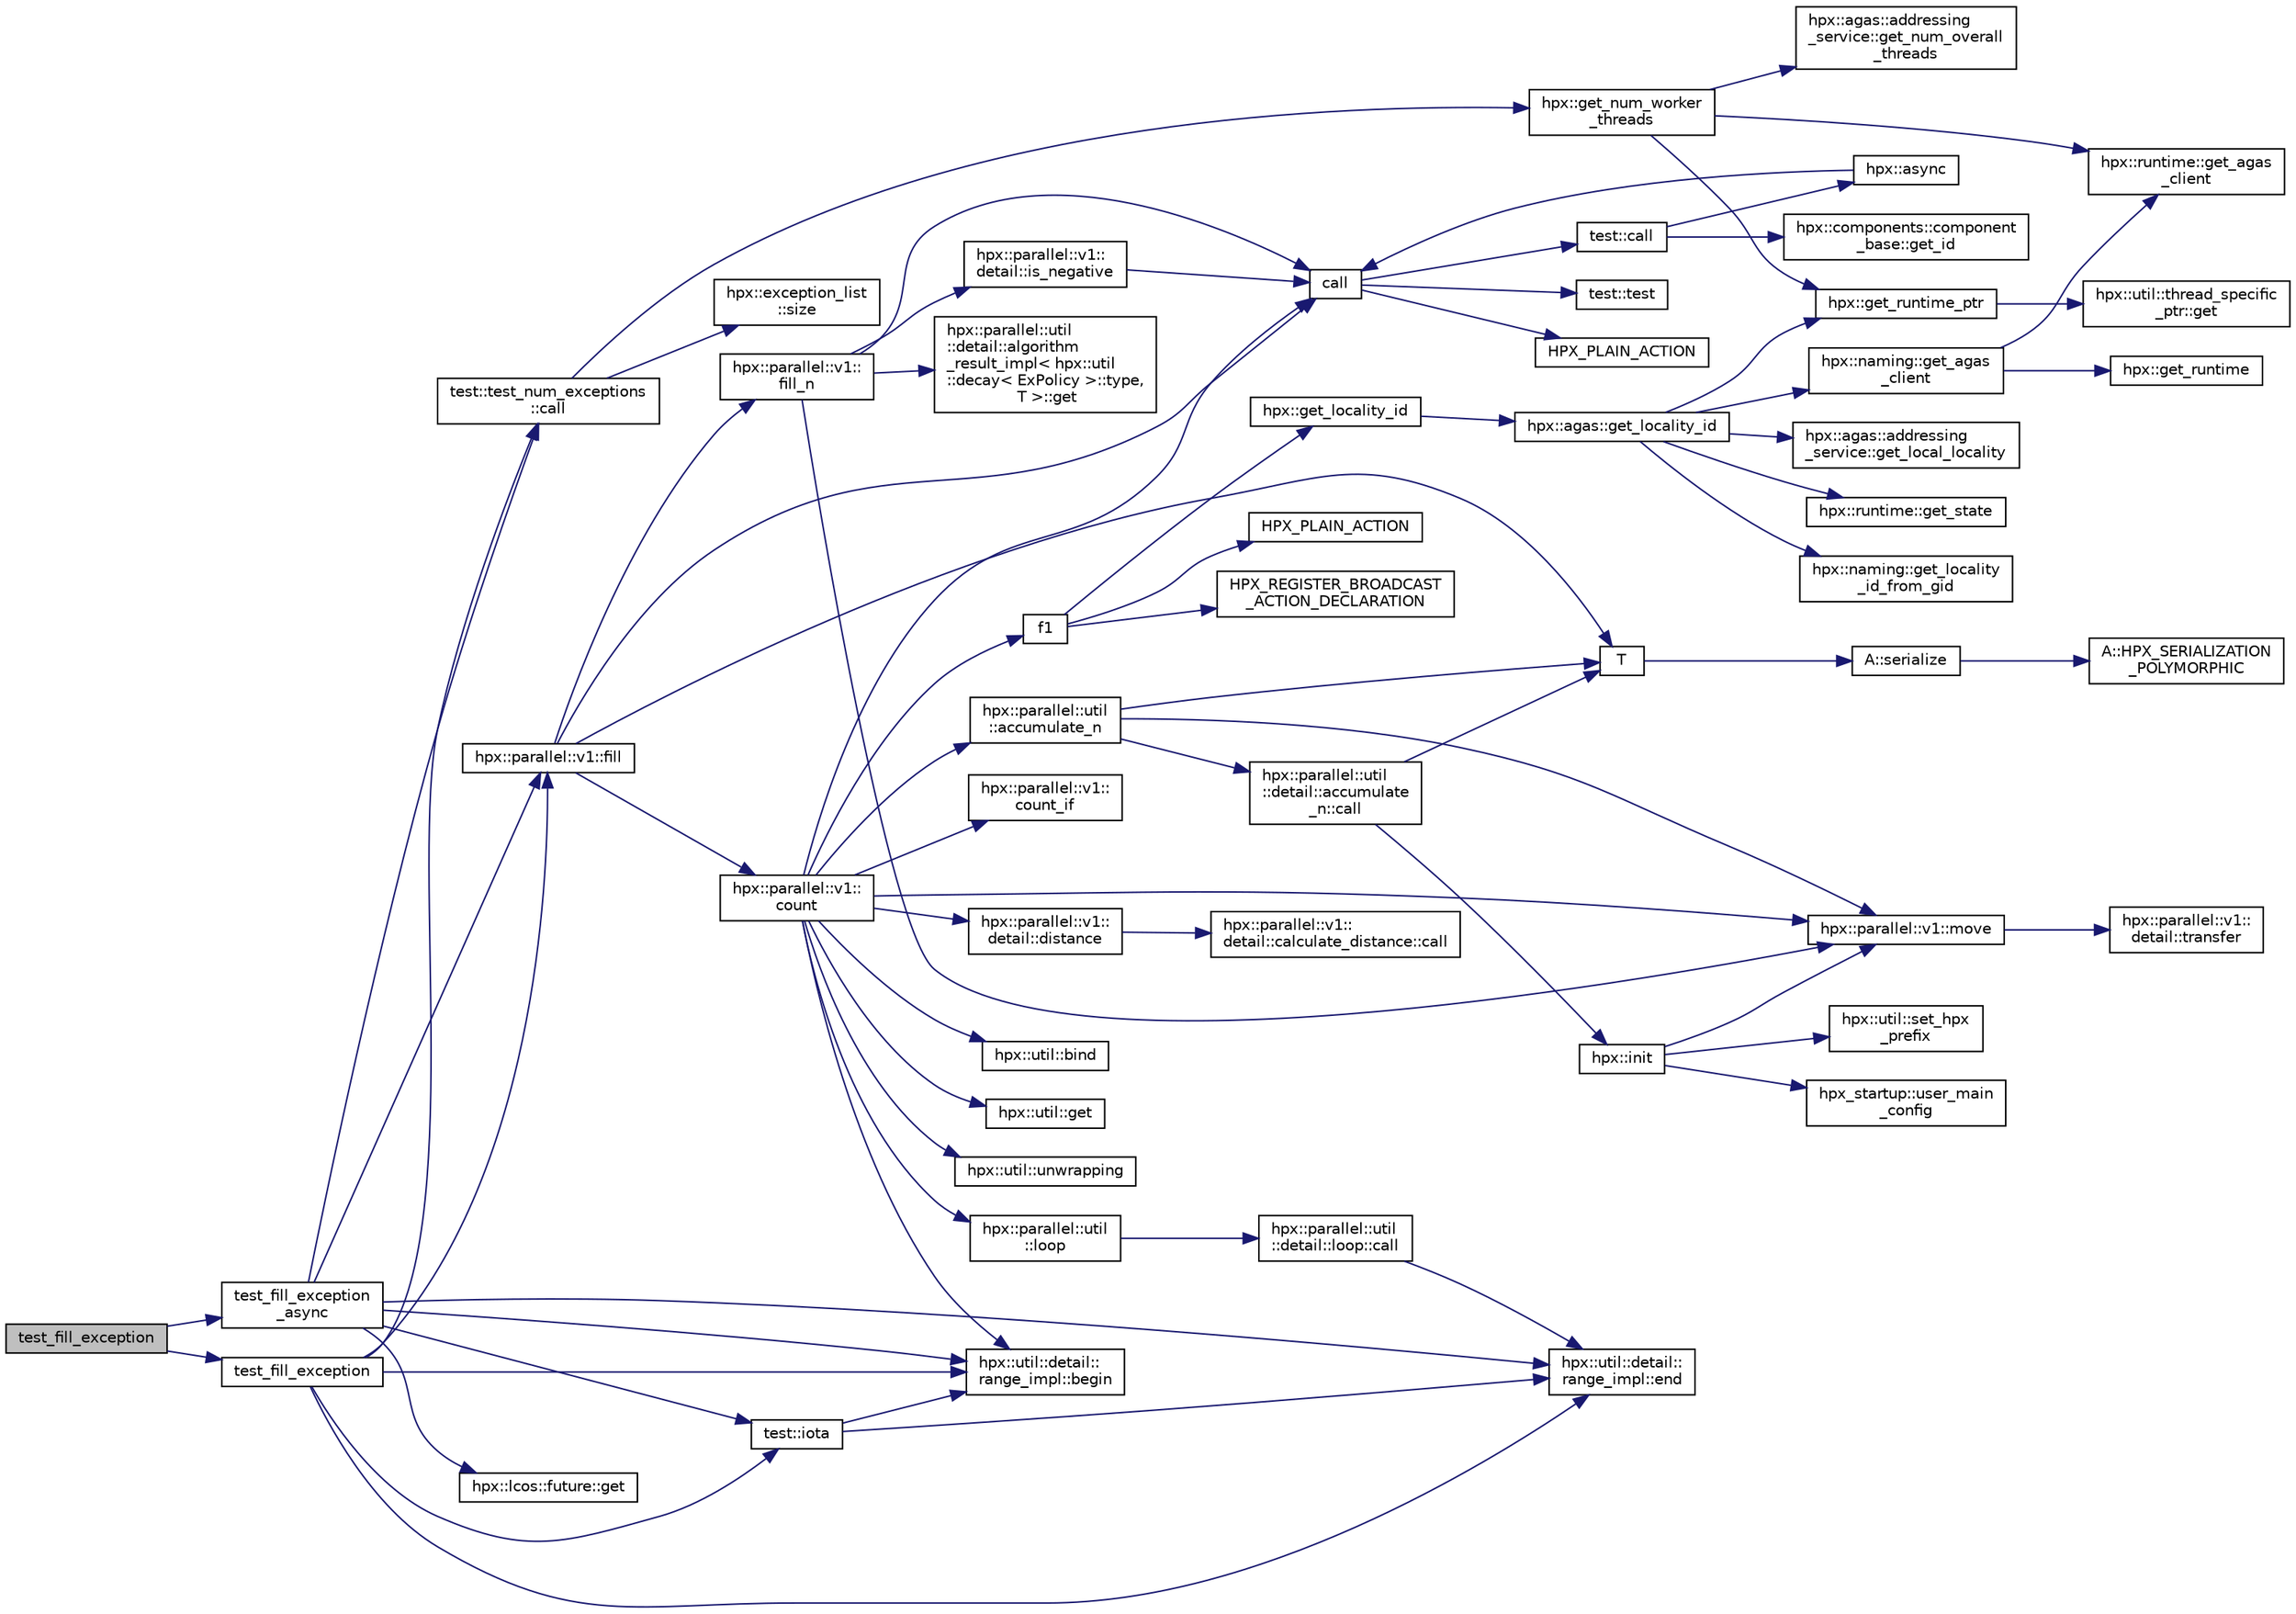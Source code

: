 digraph "test_fill_exception"
{
  edge [fontname="Helvetica",fontsize="10",labelfontname="Helvetica",labelfontsize="10"];
  node [fontname="Helvetica",fontsize="10",shape=record];
  rankdir="LR";
  Node373 [label="test_fill_exception",height=0.2,width=0.4,color="black", fillcolor="grey75", style="filled", fontcolor="black"];
  Node373 -> Node374 [color="midnightblue",fontsize="10",style="solid",fontname="Helvetica"];
  Node374 [label="test_fill_exception",height=0.2,width=0.4,color="black", fillcolor="white", style="filled",URL="$db/df9/fill_8cpp.html#adff9860900b4cc07677cc1f2949f8150"];
  Node374 -> Node375 [color="midnightblue",fontsize="10",style="solid",fontname="Helvetica"];
  Node375 [label="test::iota",height=0.2,width=0.4,color="black", fillcolor="white", style="filled",URL="$df/d04/namespacetest.html#abdbbc37e6fb67287495e853a554c493a"];
  Node375 -> Node376 [color="midnightblue",fontsize="10",style="solid",fontname="Helvetica"];
  Node376 [label="hpx::util::detail::\lrange_impl::begin",height=0.2,width=0.4,color="black", fillcolor="white", style="filled",URL="$d4/d4a/namespacehpx_1_1util_1_1detail_1_1range__impl.html#a31e165df2b865cdd961f35ce938db41a"];
  Node375 -> Node377 [color="midnightblue",fontsize="10",style="solid",fontname="Helvetica"];
  Node377 [label="hpx::util::detail::\lrange_impl::end",height=0.2,width=0.4,color="black", fillcolor="white", style="filled",URL="$d4/d4a/namespacehpx_1_1util_1_1detail_1_1range__impl.html#afb2ea48b0902f52ee4d8b764807b4316"];
  Node374 -> Node376 [color="midnightblue",fontsize="10",style="solid",fontname="Helvetica"];
  Node374 -> Node377 [color="midnightblue",fontsize="10",style="solid",fontname="Helvetica"];
  Node374 -> Node378 [color="midnightblue",fontsize="10",style="solid",fontname="Helvetica"];
  Node378 [label="hpx::parallel::v1::fill",height=0.2,width=0.4,color="black", fillcolor="white", style="filled",URL="$db/db9/namespacehpx_1_1parallel_1_1v1.html#a2e0f7399daabb5d675c4229ca3d71809"];
  Node378 -> Node379 [color="midnightblue",fontsize="10",style="solid",fontname="Helvetica"];
  Node379 [label="hpx::parallel::v1::\lfill_n",height=0.2,width=0.4,color="black", fillcolor="white", style="filled",URL="$db/db9/namespacehpx_1_1parallel_1_1v1.html#ac0cd28f401b453cbe1425b3f5ebc1b4b"];
  Node379 -> Node380 [color="midnightblue",fontsize="10",style="solid",fontname="Helvetica"];
  Node380 [label="hpx::parallel::v1::\ldetail::is_negative",height=0.2,width=0.4,color="black", fillcolor="white", style="filled",URL="$d2/ddd/namespacehpx_1_1parallel_1_1v1_1_1detail.html#adf2e40fc4b20ad0fd442ee3118a4d527"];
  Node380 -> Node381 [color="midnightblue",fontsize="10",style="solid",fontname="Helvetica"];
  Node381 [label="call",height=0.2,width=0.4,color="black", fillcolor="white", style="filled",URL="$d2/d67/promise__1620_8cpp.html#a58357f0b82bc761e1d0b9091ed563a70"];
  Node381 -> Node382 [color="midnightblue",fontsize="10",style="solid",fontname="Helvetica"];
  Node382 [label="test::test",height=0.2,width=0.4,color="black", fillcolor="white", style="filled",URL="$d8/d89/structtest.html#ab42d5ece712d716b04cb3f686f297a26"];
  Node381 -> Node383 [color="midnightblue",fontsize="10",style="solid",fontname="Helvetica"];
  Node383 [label="HPX_PLAIN_ACTION",height=0.2,width=0.4,color="black", fillcolor="white", style="filled",URL="$d2/d67/promise__1620_8cpp.html#ab96aab827a4b1fcaf66cfe0ba83fef23"];
  Node381 -> Node384 [color="midnightblue",fontsize="10",style="solid",fontname="Helvetica"];
  Node384 [label="test::call",height=0.2,width=0.4,color="black", fillcolor="white", style="filled",URL="$d8/d89/structtest.html#aeb29e7ed6518b9426ccf1344c52620ae"];
  Node384 -> Node385 [color="midnightblue",fontsize="10",style="solid",fontname="Helvetica"];
  Node385 [label="hpx::async",height=0.2,width=0.4,color="black", fillcolor="white", style="filled",URL="$d8/d83/namespacehpx.html#acb7d8e37b73b823956ce144f9a57eaa4"];
  Node385 -> Node381 [color="midnightblue",fontsize="10",style="solid",fontname="Helvetica"];
  Node384 -> Node386 [color="midnightblue",fontsize="10",style="solid",fontname="Helvetica"];
  Node386 [label="hpx::components::component\l_base::get_id",height=0.2,width=0.4,color="black", fillcolor="white", style="filled",URL="$d2/de6/classhpx_1_1components_1_1component__base.html#a4c8fd93514039bdf01c48d66d82b19cd"];
  Node379 -> Node387 [color="midnightblue",fontsize="10",style="solid",fontname="Helvetica"];
  Node387 [label="hpx::parallel::util\l::detail::algorithm\l_result_impl\< hpx::util\l::decay\< ExPolicy \>::type,\l T \>::get",height=0.2,width=0.4,color="black", fillcolor="white", style="filled",URL="$d2/d42/structhpx_1_1parallel_1_1util_1_1detail_1_1algorithm__result__impl.html#ab5b051e8ec74eff5e0e62fd63f5d377e"];
  Node379 -> Node388 [color="midnightblue",fontsize="10",style="solid",fontname="Helvetica"];
  Node388 [label="hpx::parallel::v1::move",height=0.2,width=0.4,color="black", fillcolor="white", style="filled",URL="$db/db9/namespacehpx_1_1parallel_1_1v1.html#aa7c4ede081ce786c9d1eb1adff495cfc"];
  Node388 -> Node389 [color="midnightblue",fontsize="10",style="solid",fontname="Helvetica"];
  Node389 [label="hpx::parallel::v1::\ldetail::transfer",height=0.2,width=0.4,color="black", fillcolor="white", style="filled",URL="$d2/ddd/namespacehpx_1_1parallel_1_1v1_1_1detail.html#ab1b56a05e1885ca7cc7ffa1804dd2f3c"];
  Node379 -> Node381 [color="midnightblue",fontsize="10",style="solid",fontname="Helvetica"];
  Node378 -> Node390 [color="midnightblue",fontsize="10",style="solid",fontname="Helvetica"];
  Node390 [label="hpx::parallel::v1::\lcount",height=0.2,width=0.4,color="black", fillcolor="white", style="filled",URL="$db/db9/namespacehpx_1_1parallel_1_1v1.html#a19d058114a2bd44801aab4176b188e23"];
  Node390 -> Node391 [color="midnightblue",fontsize="10",style="solid",fontname="Helvetica"];
  Node391 [label="hpx::parallel::v1::\lcount_if",height=0.2,width=0.4,color="black", fillcolor="white", style="filled",URL="$db/db9/namespacehpx_1_1parallel_1_1v1.html#ad836ff017ec208c2d6388a9b47b05ce0"];
  Node390 -> Node392 [color="midnightblue",fontsize="10",style="solid",fontname="Helvetica"];
  Node392 [label="f1",height=0.2,width=0.4,color="black", fillcolor="white", style="filled",URL="$d8/d8b/broadcast_8cpp.html#a1751fbd41f2529b84514a9dbd767959a"];
  Node392 -> Node393 [color="midnightblue",fontsize="10",style="solid",fontname="Helvetica"];
  Node393 [label="hpx::get_locality_id",height=0.2,width=0.4,color="black", fillcolor="white", style="filled",URL="$d8/d83/namespacehpx.html#a158d7c54a657bb364c1704033010697b",tooltip="Return the number of the locality this function is being called from. "];
  Node393 -> Node394 [color="midnightblue",fontsize="10",style="solid",fontname="Helvetica"];
  Node394 [label="hpx::agas::get_locality_id",height=0.2,width=0.4,color="black", fillcolor="white", style="filled",URL="$dc/d54/namespacehpx_1_1agas.html#a491cc2ddecdf0f1a9129900caa6a4d3e"];
  Node394 -> Node395 [color="midnightblue",fontsize="10",style="solid",fontname="Helvetica"];
  Node395 [label="hpx::get_runtime_ptr",height=0.2,width=0.4,color="black", fillcolor="white", style="filled",URL="$d8/d83/namespacehpx.html#af29daf2bb3e01b4d6495a1742b6cce64"];
  Node395 -> Node396 [color="midnightblue",fontsize="10",style="solid",fontname="Helvetica"];
  Node396 [label="hpx::util::thread_specific\l_ptr::get",height=0.2,width=0.4,color="black", fillcolor="white", style="filled",URL="$d4/d4c/structhpx_1_1util_1_1thread__specific__ptr.html#a3b27d8520710478aa41d1f74206bdba9"];
  Node394 -> Node397 [color="midnightblue",fontsize="10",style="solid",fontname="Helvetica"];
  Node397 [label="hpx::runtime::get_state",height=0.2,width=0.4,color="black", fillcolor="white", style="filled",URL="$d0/d7b/classhpx_1_1runtime.html#ab405f80e060dac95d624520f38b0524c"];
  Node394 -> Node398 [color="midnightblue",fontsize="10",style="solid",fontname="Helvetica"];
  Node398 [label="hpx::naming::get_agas\l_client",height=0.2,width=0.4,color="black", fillcolor="white", style="filled",URL="$d4/dc9/namespacehpx_1_1naming.html#a0408fffd5d34b620712a801b0ae3b032"];
  Node398 -> Node399 [color="midnightblue",fontsize="10",style="solid",fontname="Helvetica"];
  Node399 [label="hpx::get_runtime",height=0.2,width=0.4,color="black", fillcolor="white", style="filled",URL="$d8/d83/namespacehpx.html#aef902cc6c7dd3b9fbadf34d1e850a070"];
  Node398 -> Node400 [color="midnightblue",fontsize="10",style="solid",fontname="Helvetica"];
  Node400 [label="hpx::runtime::get_agas\l_client",height=0.2,width=0.4,color="black", fillcolor="white", style="filled",URL="$d0/d7b/classhpx_1_1runtime.html#aeb5dddd30d6b9861669af8ad44d1a96a"];
  Node394 -> Node401 [color="midnightblue",fontsize="10",style="solid",fontname="Helvetica"];
  Node401 [label="hpx::agas::addressing\l_service::get_local_locality",height=0.2,width=0.4,color="black", fillcolor="white", style="filled",URL="$db/d58/structhpx_1_1agas_1_1addressing__service.html#ab52c19a37c2a7a006c6c15f90ad0539c"];
  Node394 -> Node402 [color="midnightblue",fontsize="10",style="solid",fontname="Helvetica"];
  Node402 [label="hpx::naming::get_locality\l_id_from_gid",height=0.2,width=0.4,color="black", fillcolor="white", style="filled",URL="$d4/dc9/namespacehpx_1_1naming.html#a7fd43037784560bd04fda9b49e33529f"];
  Node392 -> Node403 [color="midnightblue",fontsize="10",style="solid",fontname="Helvetica"];
  Node403 [label="HPX_PLAIN_ACTION",height=0.2,width=0.4,color="black", fillcolor="white", style="filled",URL="$d8/d8b/broadcast_8cpp.html#a19685a0394ce6a99351f7a679f6eeefc"];
  Node392 -> Node404 [color="midnightblue",fontsize="10",style="solid",fontname="Helvetica"];
  Node404 [label="HPX_REGISTER_BROADCAST\l_ACTION_DECLARATION",height=0.2,width=0.4,color="black", fillcolor="white", style="filled",URL="$d7/d38/addressing__service_8cpp.html#a573d764d9cb34eec46a4bdffcf07875f"];
  Node390 -> Node405 [color="midnightblue",fontsize="10",style="solid",fontname="Helvetica"];
  Node405 [label="hpx::parallel::util\l::loop",height=0.2,width=0.4,color="black", fillcolor="white", style="filled",URL="$df/dc6/namespacehpx_1_1parallel_1_1util.html#a3f434e00f42929aac85debb8c5782213"];
  Node405 -> Node406 [color="midnightblue",fontsize="10",style="solid",fontname="Helvetica"];
  Node406 [label="hpx::parallel::util\l::detail::loop::call",height=0.2,width=0.4,color="black", fillcolor="white", style="filled",URL="$da/d06/structhpx_1_1parallel_1_1util_1_1detail_1_1loop.html#a5c5e8dbda782f09cdb7bc2509e3bf09e"];
  Node406 -> Node377 [color="midnightblue",fontsize="10",style="solid",fontname="Helvetica"];
  Node390 -> Node407 [color="midnightblue",fontsize="10",style="solid",fontname="Helvetica"];
  Node407 [label="hpx::util::bind",height=0.2,width=0.4,color="black", fillcolor="white", style="filled",URL="$df/dad/namespacehpx_1_1util.html#ad844caedf82a0173d6909d910c3e48c6"];
  Node390 -> Node388 [color="midnightblue",fontsize="10",style="solid",fontname="Helvetica"];
  Node390 -> Node408 [color="midnightblue",fontsize="10",style="solid",fontname="Helvetica"];
  Node408 [label="hpx::util::get",height=0.2,width=0.4,color="black", fillcolor="white", style="filled",URL="$df/dad/namespacehpx_1_1util.html#a5cbd3c41f03f4d4acaedaa4777e3cc02"];
  Node390 -> Node381 [color="midnightblue",fontsize="10",style="solid",fontname="Helvetica"];
  Node390 -> Node409 [color="midnightblue",fontsize="10",style="solid",fontname="Helvetica"];
  Node409 [label="hpx::parallel::v1::\ldetail::distance",height=0.2,width=0.4,color="black", fillcolor="white", style="filled",URL="$d2/ddd/namespacehpx_1_1parallel_1_1v1_1_1detail.html#a6bea3c6a5f470cad11f27ee6bab4a33f"];
  Node409 -> Node410 [color="midnightblue",fontsize="10",style="solid",fontname="Helvetica"];
  Node410 [label="hpx::parallel::v1::\ldetail::calculate_distance::call",height=0.2,width=0.4,color="black", fillcolor="white", style="filled",URL="$db/dfa/structhpx_1_1parallel_1_1v1_1_1detail_1_1calculate__distance.html#a950a6627830a7d019ac0e734b0a447bf"];
  Node390 -> Node411 [color="midnightblue",fontsize="10",style="solid",fontname="Helvetica"];
  Node411 [label="hpx::util::unwrapping",height=0.2,width=0.4,color="black", fillcolor="white", style="filled",URL="$df/dad/namespacehpx_1_1util.html#a7529d9ac687684c33403cdd1f9cef8e4"];
  Node390 -> Node412 [color="midnightblue",fontsize="10",style="solid",fontname="Helvetica"];
  Node412 [label="hpx::parallel::util\l::accumulate_n",height=0.2,width=0.4,color="black", fillcolor="white", style="filled",URL="$df/dc6/namespacehpx_1_1parallel_1_1util.html#af19f9a2722f97c2247ea5d0dbb5e2d25"];
  Node412 -> Node413 [color="midnightblue",fontsize="10",style="solid",fontname="Helvetica"];
  Node413 [label="hpx::parallel::util\l::detail::accumulate\l_n::call",height=0.2,width=0.4,color="black", fillcolor="white", style="filled",URL="$d8/d3b/structhpx_1_1parallel_1_1util_1_1detail_1_1accumulate__n.html#a765aceb8ab313fc92f7c4aaf70ccca8f"];
  Node413 -> Node414 [color="midnightblue",fontsize="10",style="solid",fontname="Helvetica"];
  Node414 [label="hpx::init",height=0.2,width=0.4,color="black", fillcolor="white", style="filled",URL="$d8/d83/namespacehpx.html#a3c694ea960b47c56b33351ba16e3d76b",tooltip="Main entry point for launching the HPX runtime system. "];
  Node414 -> Node415 [color="midnightblue",fontsize="10",style="solid",fontname="Helvetica"];
  Node415 [label="hpx::util::set_hpx\l_prefix",height=0.2,width=0.4,color="black", fillcolor="white", style="filled",URL="$df/dad/namespacehpx_1_1util.html#ae40a23c1ba0a48d9304dcf717a95793e"];
  Node414 -> Node416 [color="midnightblue",fontsize="10",style="solid",fontname="Helvetica"];
  Node416 [label="hpx_startup::user_main\l_config",height=0.2,width=0.4,color="black", fillcolor="white", style="filled",URL="$d3/dd2/namespacehpx__startup.html#aaac571d88bd3912a4225a23eb3261637"];
  Node414 -> Node388 [color="midnightblue",fontsize="10",style="solid",fontname="Helvetica"];
  Node413 -> Node417 [color="midnightblue",fontsize="10",style="solid",fontname="Helvetica"];
  Node417 [label="T",height=0.2,width=0.4,color="black", fillcolor="white", style="filled",URL="$db/d33/polymorphic__semiintrusive__template_8cpp.html#ad187658f9cb91c1312b39ae7e896f1ea"];
  Node417 -> Node418 [color="midnightblue",fontsize="10",style="solid",fontname="Helvetica"];
  Node418 [label="A::serialize",height=0.2,width=0.4,color="black", fillcolor="white", style="filled",URL="$d7/da0/struct_a.html#a5f5c287cf471e274ed9dda0da1592212"];
  Node418 -> Node419 [color="midnightblue",fontsize="10",style="solid",fontname="Helvetica"];
  Node419 [label="A::HPX_SERIALIZATION\l_POLYMORPHIC",height=0.2,width=0.4,color="black", fillcolor="white", style="filled",URL="$d7/da0/struct_a.html#ada978cc156cebbafddb1f3aa4c01918c"];
  Node412 -> Node388 [color="midnightblue",fontsize="10",style="solid",fontname="Helvetica"];
  Node412 -> Node417 [color="midnightblue",fontsize="10",style="solid",fontname="Helvetica"];
  Node390 -> Node376 [color="midnightblue",fontsize="10",style="solid",fontname="Helvetica"];
  Node378 -> Node417 [color="midnightblue",fontsize="10",style="solid",fontname="Helvetica"];
  Node378 -> Node381 [color="midnightblue",fontsize="10",style="solid",fontname="Helvetica"];
  Node374 -> Node420 [color="midnightblue",fontsize="10",style="solid",fontname="Helvetica"];
  Node420 [label="test::test_num_exceptions\l::call",height=0.2,width=0.4,color="black", fillcolor="white", style="filled",URL="$da/ddb/structtest_1_1test__num__exceptions.html#a2c1e3b76f9abd4d358ae0258203b90b7"];
  Node420 -> Node421 [color="midnightblue",fontsize="10",style="solid",fontname="Helvetica"];
  Node421 [label="hpx::exception_list\l::size",height=0.2,width=0.4,color="black", fillcolor="white", style="filled",URL="$d2/def/classhpx_1_1exception__list.html#ae4e3e1b70e8185033656d891749a234e"];
  Node420 -> Node422 [color="midnightblue",fontsize="10",style="solid",fontname="Helvetica"];
  Node422 [label="hpx::get_num_worker\l_threads",height=0.2,width=0.4,color="black", fillcolor="white", style="filled",URL="$d8/d83/namespacehpx.html#ae0cb050327ed37e6863061bd1761409e",tooltip="Return the number of worker OS- threads used to execute HPX threads. "];
  Node422 -> Node395 [color="midnightblue",fontsize="10",style="solid",fontname="Helvetica"];
  Node422 -> Node400 [color="midnightblue",fontsize="10",style="solid",fontname="Helvetica"];
  Node422 -> Node423 [color="midnightblue",fontsize="10",style="solid",fontname="Helvetica"];
  Node423 [label="hpx::agas::addressing\l_service::get_num_overall\l_threads",height=0.2,width=0.4,color="black", fillcolor="white", style="filled",URL="$db/d58/structhpx_1_1agas_1_1addressing__service.html#a55800470ad2b28e283653df58d59ec49"];
  Node373 -> Node424 [color="midnightblue",fontsize="10",style="solid",fontname="Helvetica"];
  Node424 [label="test_fill_exception\l_async",height=0.2,width=0.4,color="black", fillcolor="white", style="filled",URL="$db/df9/fill_8cpp.html#a190a63f49881feec418296730d8b1bb8"];
  Node424 -> Node375 [color="midnightblue",fontsize="10",style="solid",fontname="Helvetica"];
  Node424 -> Node376 [color="midnightblue",fontsize="10",style="solid",fontname="Helvetica"];
  Node424 -> Node377 [color="midnightblue",fontsize="10",style="solid",fontname="Helvetica"];
  Node424 -> Node378 [color="midnightblue",fontsize="10",style="solid",fontname="Helvetica"];
  Node424 -> Node425 [color="midnightblue",fontsize="10",style="solid",fontname="Helvetica"];
  Node425 [label="hpx::lcos::future::get",height=0.2,width=0.4,color="black", fillcolor="white", style="filled",URL="$d0/d33/classhpx_1_1lcos_1_1future.html#a8c28269486d5620ac48af349f17bb41c"];
  Node424 -> Node420 [color="midnightblue",fontsize="10",style="solid",fontname="Helvetica"];
}
